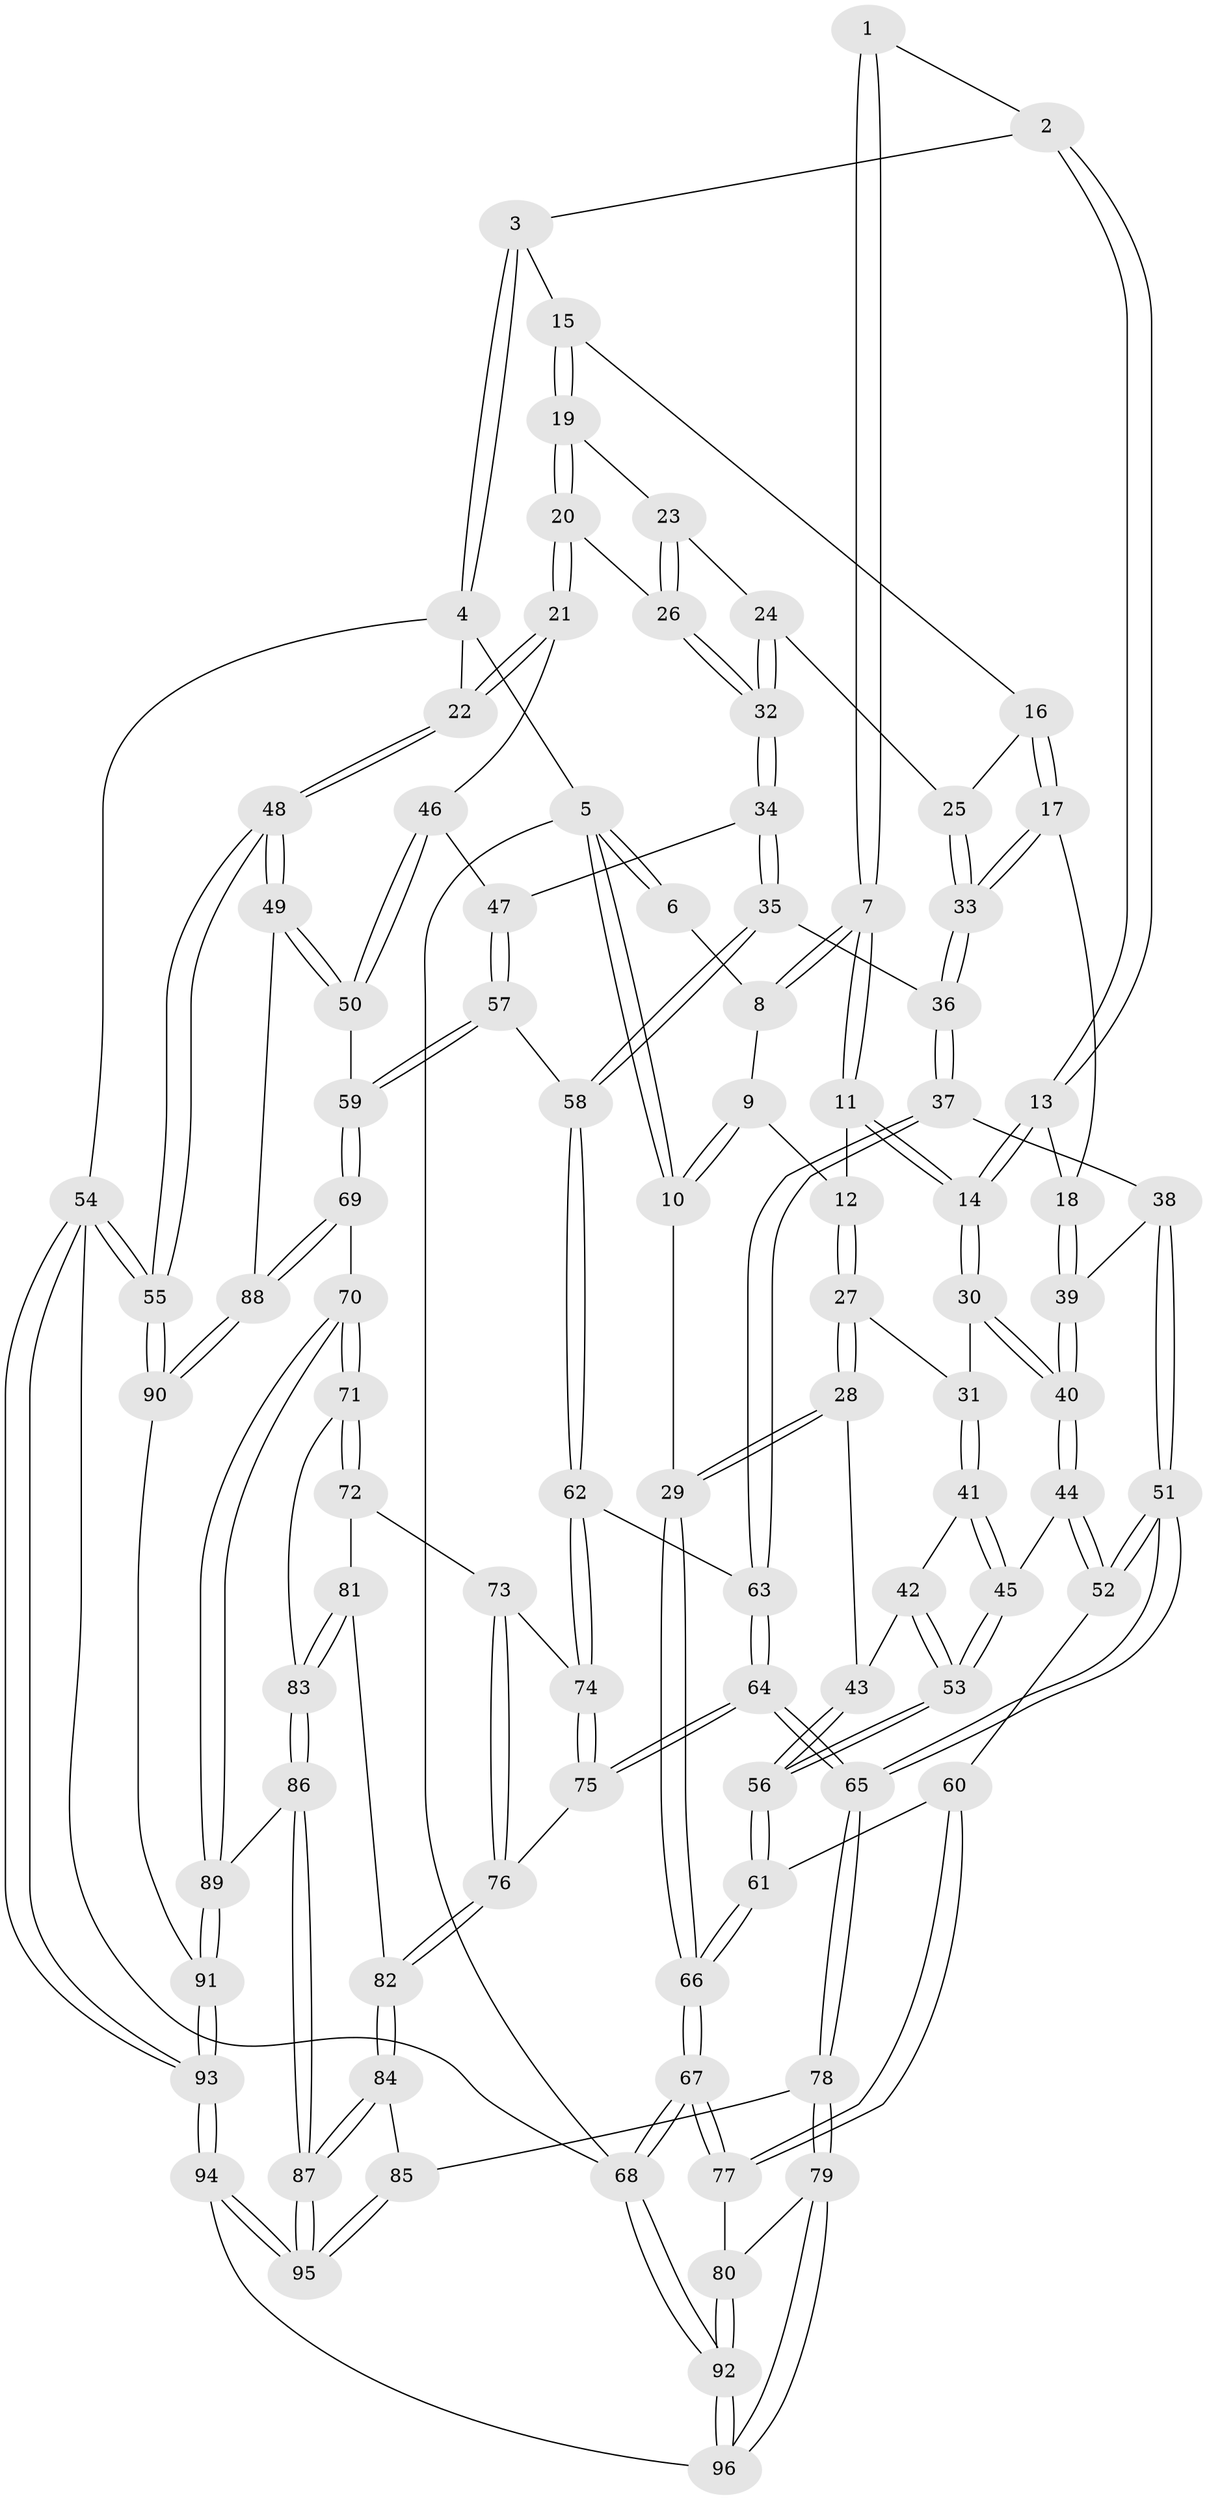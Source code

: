 // coarse degree distribution, {3: 0.358974358974359, 4: 0.5384615384615384, 5: 0.07692307692307693, 7: 0.02564102564102564}
// Generated by graph-tools (version 1.1) at 2025/38/03/04/25 23:38:29]
// undirected, 96 vertices, 237 edges
graph export_dot {
  node [color=gray90,style=filled];
  1 [pos="+0.3412118847604909+0"];
  2 [pos="+0.4652044358048956+0"];
  3 [pos="+0.5313372863917442+0"];
  4 [pos="+1+0"];
  5 [pos="+0+0"];
  6 [pos="+0+0"];
  7 [pos="+0.18494898634013143+0.1660066638506954"];
  8 [pos="+0.0869232632443253+0.09217268033462415"];
  9 [pos="+0.057257242864456756+0.14267971993165282"];
  10 [pos="+0+0.27396014113877326"];
  11 [pos="+0.18505675080779377+0.16737630593091718"];
  12 [pos="+0.10058317714474464+0.2570518779014343"];
  13 [pos="+0.35133092458499343+0.27945848755412706"];
  14 [pos="+0.34678593278054676+0.2811561667617013"];
  15 [pos="+0.5880835977703727+0.14890851397701108"];
  16 [pos="+0.5812220392371682+0.19995437251483833"];
  17 [pos="+0.40985431223339563+0.3040060984446644"];
  18 [pos="+0.3837394449380971+0.2951341537045655"];
  19 [pos="+0.7750079333190992+0.24053275941778787"];
  20 [pos="+1+0.11658954365867406"];
  21 [pos="+1+0.1019869550431612"];
  22 [pos="+1+0.02950202818259607"];
  23 [pos="+0.7545071558910404+0.262447388841827"];
  24 [pos="+0.6975390408238504+0.30789268343070153"];
  25 [pos="+0.6106115262679858+0.31601974400526495"];
  26 [pos="+0.7787093643287838+0.3966417976941254"];
  27 [pos="+0.057014574510477825+0.33034538425702714"];
  28 [pos="+0+0.34752089955441223"];
  29 [pos="+0+0.3472137086174142"];
  30 [pos="+0.2882472818235151+0.34965996235107366"];
  31 [pos="+0.08126074616813769+0.34463388188613725"];
  32 [pos="+0.7474082718951449+0.4456667308700166"];
  33 [pos="+0.5497802436276616+0.40597475611006845"];
  34 [pos="+0.74556142567234+0.46199088863816057"];
  35 [pos="+0.6171185942908045+0.4832695736215327"];
  36 [pos="+0.5599337395837098+0.4707930695705404"];
  37 [pos="+0.5546580953473357+0.4770364623236934"];
  38 [pos="+0.4276901368376887+0.4783245597606811"];
  39 [pos="+0.40847467600690673+0.4707232540909168"];
  40 [pos="+0.2902183973819793+0.46520637689526945"];
  41 [pos="+0.11946061188293149+0.4318587490220886"];
  42 [pos="+0.10350862246586931+0.5075265832667015"];
  43 [pos="+0+0.45616481432279327"];
  44 [pos="+0.27233964738452887+0.5058315835263139"];
  45 [pos="+0.22081353131719467+0.4998999991772913"];
  46 [pos="+0.8633724826535313+0.42017300545818764"];
  47 [pos="+0.7698831900058553+0.4795757929101753"];
  48 [pos="+1+0.6464635632579118"];
  49 [pos="+0.98227810953288+0.6541336187857356"];
  50 [pos="+0.9752731611576656+0.6531523757785113"];
  51 [pos="+0.31572902703206107+0.6655601681814304"];
  52 [pos="+0.3102271921994668+0.6627513805665267"];
  53 [pos="+0.10553585646058102+0.5614332205604504"];
  54 [pos="+1+1"];
  55 [pos="+1+1"];
  56 [pos="+0.0967367951481182+0.5791713023339669"];
  57 [pos="+0.8417365264903248+0.5965836056008086"];
  58 [pos="+0.6968521905304453+0.6286799475174499"];
  59 [pos="+0.9325107216879882+0.6498463531527431"];
  60 [pos="+0.182791104119239+0.6900218647826091"];
  61 [pos="+0.09597686003502756+0.6010251535170111"];
  62 [pos="+0.660804717515329+0.6747883079260478"];
  63 [pos="+0.5248266800034861+0.5706934277295552"];
  64 [pos="+0.4211230763512897+0.7013252465900134"];
  65 [pos="+0.38409489071180997+0.7125440002525621"];
  66 [pos="+0+0.6925428689336529"];
  67 [pos="+0+0.8281246215269917"];
  68 [pos="+0+1"];
  69 [pos="+0.757756900975202+0.7784916943592629"];
  70 [pos="+0.733396063555888+0.7887009753799789"];
  71 [pos="+0.7311395095933773+0.7879731439364877"];
  72 [pos="+0.6923321337936673+0.7517025879424347"];
  73 [pos="+0.6584548984042352+0.6962854893704403"];
  74 [pos="+0.6581248913426809+0.695560502808988"];
  75 [pos="+0.4821408474105164+0.7263689547582085"];
  76 [pos="+0.5632188771836639+0.802705143353245"];
  77 [pos="+0.12897226167970782+0.7646820226838188"];
  78 [pos="+0.3661458369602821+0.8695881527490139"];
  79 [pos="+0.33099584760009076+0.9271521897836165"];
  80 [pos="+0.15156431837542367+0.8204250614051022"];
  81 [pos="+0.5693379655898242+0.8034688943400009"];
  82 [pos="+0.5634135181555536+0.8029540577597601"];
  83 [pos="+0.6478146183864681+0.841561320948304"];
  84 [pos="+0.5581911391743148+0.8474257471300318"];
  85 [pos="+0.49662575380917195+0.9015076056445378"];
  86 [pos="+0.6279413143719378+0.9031982283280792"];
  87 [pos="+0.6191279248002869+0.9137483946306868"];
  88 [pos="+0.8634477958135591+0.877226199568223"];
  89 [pos="+0.7458704386033282+0.8864397576701879"];
  90 [pos="+0.8624575141021423+0.8889736599281886"];
  91 [pos="+0.7758512750813362+0.9514544080856512"];
  92 [pos="+0+1"];
  93 [pos="+0.7283056533812771+1"];
  94 [pos="+0.6427619168709776+1"];
  95 [pos="+0.6002157823600639+1"];
  96 [pos="+0.27103807976750977+1"];
  1 -- 2;
  1 -- 7;
  1 -- 7;
  2 -- 3;
  2 -- 13;
  2 -- 13;
  3 -- 4;
  3 -- 4;
  3 -- 15;
  4 -- 5;
  4 -- 22;
  4 -- 54;
  5 -- 6;
  5 -- 6;
  5 -- 10;
  5 -- 10;
  5 -- 68;
  6 -- 8;
  7 -- 8;
  7 -- 8;
  7 -- 11;
  7 -- 11;
  8 -- 9;
  9 -- 10;
  9 -- 10;
  9 -- 12;
  10 -- 29;
  11 -- 12;
  11 -- 14;
  11 -- 14;
  12 -- 27;
  12 -- 27;
  13 -- 14;
  13 -- 14;
  13 -- 18;
  14 -- 30;
  14 -- 30;
  15 -- 16;
  15 -- 19;
  15 -- 19;
  16 -- 17;
  16 -- 17;
  16 -- 25;
  17 -- 18;
  17 -- 33;
  17 -- 33;
  18 -- 39;
  18 -- 39;
  19 -- 20;
  19 -- 20;
  19 -- 23;
  20 -- 21;
  20 -- 21;
  20 -- 26;
  21 -- 22;
  21 -- 22;
  21 -- 46;
  22 -- 48;
  22 -- 48;
  23 -- 24;
  23 -- 26;
  23 -- 26;
  24 -- 25;
  24 -- 32;
  24 -- 32;
  25 -- 33;
  25 -- 33;
  26 -- 32;
  26 -- 32;
  27 -- 28;
  27 -- 28;
  27 -- 31;
  28 -- 29;
  28 -- 29;
  28 -- 43;
  29 -- 66;
  29 -- 66;
  30 -- 31;
  30 -- 40;
  30 -- 40;
  31 -- 41;
  31 -- 41;
  32 -- 34;
  32 -- 34;
  33 -- 36;
  33 -- 36;
  34 -- 35;
  34 -- 35;
  34 -- 47;
  35 -- 36;
  35 -- 58;
  35 -- 58;
  36 -- 37;
  36 -- 37;
  37 -- 38;
  37 -- 63;
  37 -- 63;
  38 -- 39;
  38 -- 51;
  38 -- 51;
  39 -- 40;
  39 -- 40;
  40 -- 44;
  40 -- 44;
  41 -- 42;
  41 -- 45;
  41 -- 45;
  42 -- 43;
  42 -- 53;
  42 -- 53;
  43 -- 56;
  43 -- 56;
  44 -- 45;
  44 -- 52;
  44 -- 52;
  45 -- 53;
  45 -- 53;
  46 -- 47;
  46 -- 50;
  46 -- 50;
  47 -- 57;
  47 -- 57;
  48 -- 49;
  48 -- 49;
  48 -- 55;
  48 -- 55;
  49 -- 50;
  49 -- 50;
  49 -- 88;
  50 -- 59;
  51 -- 52;
  51 -- 52;
  51 -- 65;
  51 -- 65;
  52 -- 60;
  53 -- 56;
  53 -- 56;
  54 -- 55;
  54 -- 55;
  54 -- 93;
  54 -- 93;
  54 -- 68;
  55 -- 90;
  55 -- 90;
  56 -- 61;
  56 -- 61;
  57 -- 58;
  57 -- 59;
  57 -- 59;
  58 -- 62;
  58 -- 62;
  59 -- 69;
  59 -- 69;
  60 -- 61;
  60 -- 77;
  60 -- 77;
  61 -- 66;
  61 -- 66;
  62 -- 63;
  62 -- 74;
  62 -- 74;
  63 -- 64;
  63 -- 64;
  64 -- 65;
  64 -- 65;
  64 -- 75;
  64 -- 75;
  65 -- 78;
  65 -- 78;
  66 -- 67;
  66 -- 67;
  67 -- 68;
  67 -- 68;
  67 -- 77;
  67 -- 77;
  68 -- 92;
  68 -- 92;
  69 -- 70;
  69 -- 88;
  69 -- 88;
  70 -- 71;
  70 -- 71;
  70 -- 89;
  70 -- 89;
  71 -- 72;
  71 -- 72;
  71 -- 83;
  72 -- 73;
  72 -- 81;
  73 -- 74;
  73 -- 76;
  73 -- 76;
  74 -- 75;
  74 -- 75;
  75 -- 76;
  76 -- 82;
  76 -- 82;
  77 -- 80;
  78 -- 79;
  78 -- 79;
  78 -- 85;
  79 -- 80;
  79 -- 96;
  79 -- 96;
  80 -- 92;
  80 -- 92;
  81 -- 82;
  81 -- 83;
  81 -- 83;
  82 -- 84;
  82 -- 84;
  83 -- 86;
  83 -- 86;
  84 -- 85;
  84 -- 87;
  84 -- 87;
  85 -- 95;
  85 -- 95;
  86 -- 87;
  86 -- 87;
  86 -- 89;
  87 -- 95;
  87 -- 95;
  88 -- 90;
  88 -- 90;
  89 -- 91;
  89 -- 91;
  90 -- 91;
  91 -- 93;
  91 -- 93;
  92 -- 96;
  92 -- 96;
  93 -- 94;
  93 -- 94;
  94 -- 95;
  94 -- 95;
  94 -- 96;
}

